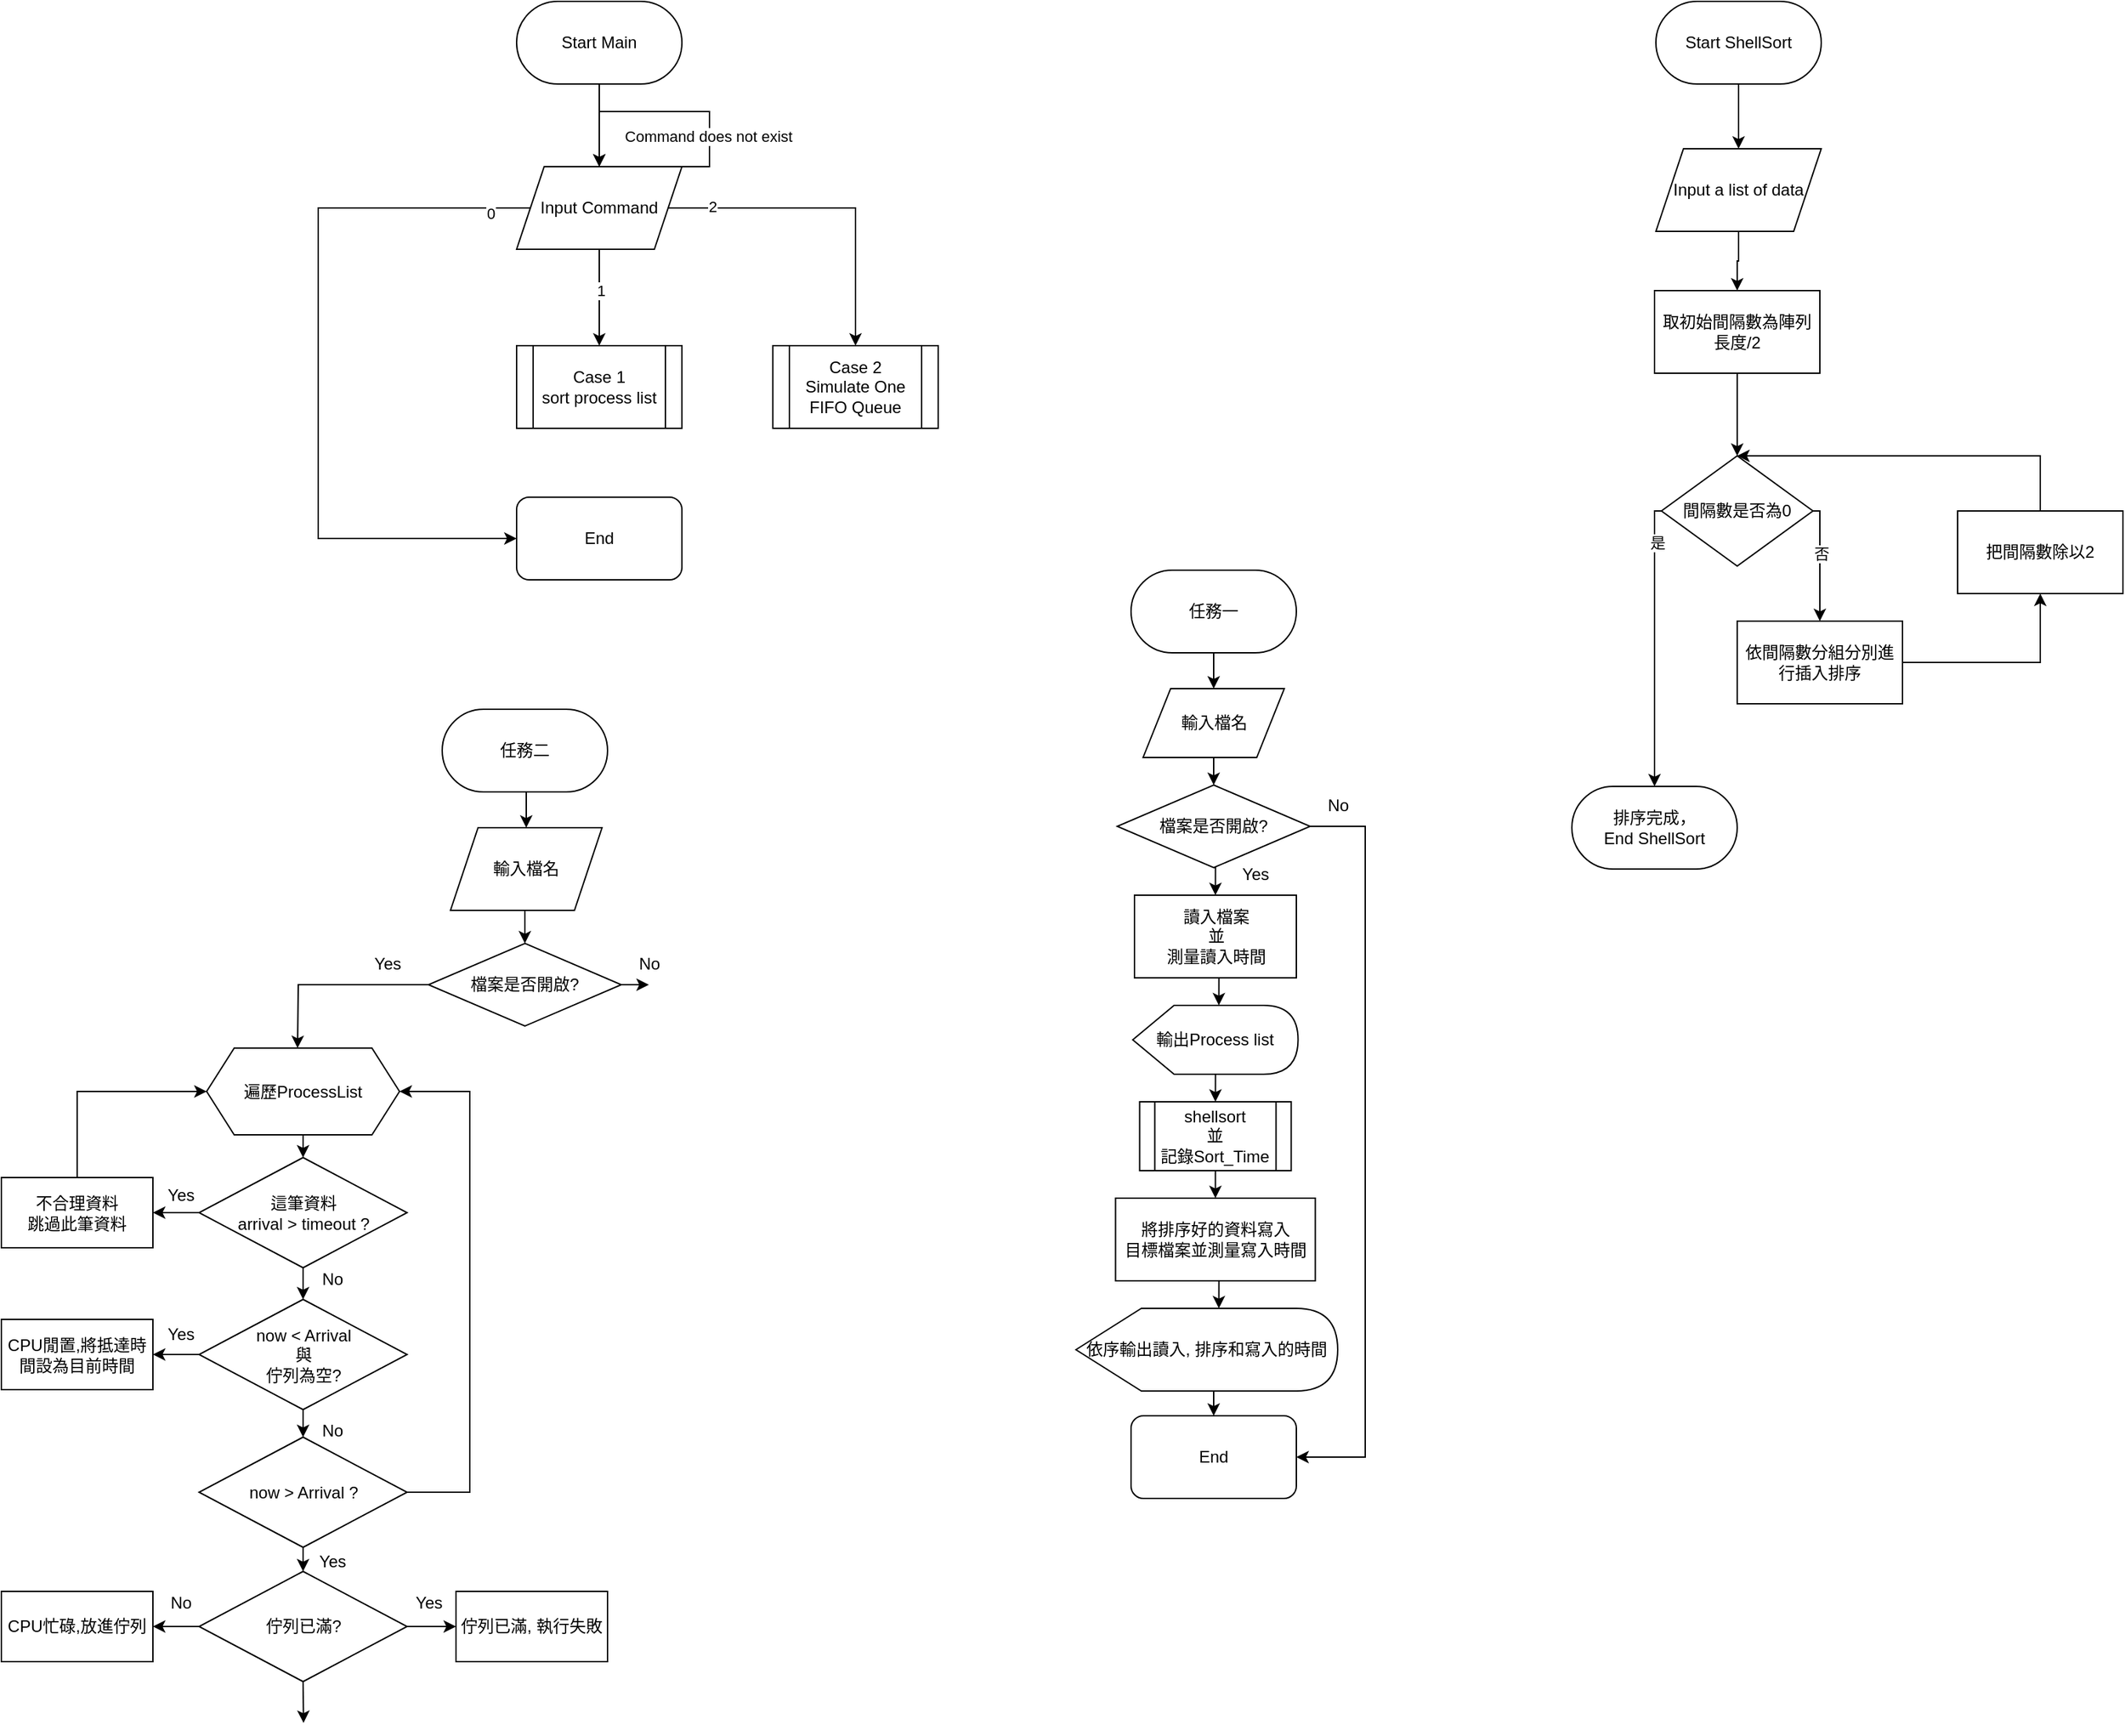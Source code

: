 <mxfile version="22.1.4" type="github">
  <diagram name="第 1 页" id="E0AtgV7Ir-Fn50yhCpMO">
    <mxGraphModel dx="1571" dy="-380" grid="1" gridSize="10" guides="1" tooltips="1" connect="1" arrows="1" fold="1" page="1" pageScale="1" pageWidth="827" pageHeight="1169" math="0" shadow="0">
      <root>
        <mxCell id="0" />
        <mxCell id="1" parent="0" />
        <mxCell id="-Pc0Nn8J1ObWVPzZ8QN1-1" style="edgeStyle=orthogonalEdgeStyle;rounded=0;orthogonalLoop=1;jettySize=auto;html=1;entryX=0.5;entryY=0;entryDx=0;entryDy=0;" parent="1" source="-Pc0Nn8J1ObWVPzZ8QN1-2" target="-Pc0Nn8J1ObWVPzZ8QN1-7" edge="1">
          <mxGeometry relative="1" as="geometry" />
        </mxCell>
        <mxCell id="-Pc0Nn8J1ObWVPzZ8QN1-2" value="Start Main" style="rounded=1;whiteSpace=wrap;html=1;arcSize=50;" parent="1" vertex="1">
          <mxGeometry x="354" y="1220" width="120" height="60" as="geometry" />
        </mxCell>
        <mxCell id="-Pc0Nn8J1ObWVPzZ8QN1-26" style="edgeStyle=orthogonalEdgeStyle;rounded=0;orthogonalLoop=1;jettySize=auto;html=1;entryX=0.5;entryY=0;entryDx=0;entryDy=0;" parent="1" source="-Pc0Nn8J1ObWVPzZ8QN1-7" target="-Pc0Nn8J1ObWVPzZ8QN1-25" edge="1">
          <mxGeometry relative="1" as="geometry" />
        </mxCell>
        <mxCell id="-Pc0Nn8J1ObWVPzZ8QN1-29" value="1" style="edgeLabel;html=1;align=center;verticalAlign=middle;resizable=0;points=[];" parent="-Pc0Nn8J1ObWVPzZ8QN1-26" vertex="1" connectable="0">
          <mxGeometry x="-0.138" y="1" relative="1" as="geometry">
            <mxPoint as="offset" />
          </mxGeometry>
        </mxCell>
        <mxCell id="-Pc0Nn8J1ObWVPzZ8QN1-27" style="edgeStyle=orthogonalEdgeStyle;rounded=0;orthogonalLoop=1;jettySize=auto;html=1;entryX=0;entryY=0.5;entryDx=0;entryDy=0;" parent="1" source="-Pc0Nn8J1ObWVPzZ8QN1-7" target="-Pc0Nn8J1ObWVPzZ8QN1-8" edge="1">
          <mxGeometry relative="1" as="geometry">
            <Array as="points">
              <mxPoint x="210" y="1370" />
              <mxPoint x="210" y="1610" />
            </Array>
          </mxGeometry>
        </mxCell>
        <mxCell id="-Pc0Nn8J1ObWVPzZ8QN1-28" value="0" style="edgeLabel;html=1;align=center;verticalAlign=middle;resizable=0;points=[];" parent="-Pc0Nn8J1ObWVPzZ8QN1-27" vertex="1" connectable="0">
          <mxGeometry x="-0.89" y="4" relative="1" as="geometry">
            <mxPoint as="offset" />
          </mxGeometry>
        </mxCell>
        <mxCell id="-Pc0Nn8J1ObWVPzZ8QN1-31" style="edgeStyle=orthogonalEdgeStyle;rounded=0;orthogonalLoop=1;jettySize=auto;html=1;entryX=0.5;entryY=0;entryDx=0;entryDy=0;" parent="1" source="-Pc0Nn8J1ObWVPzZ8QN1-7" target="-Pc0Nn8J1ObWVPzZ8QN1-30" edge="1">
          <mxGeometry relative="1" as="geometry" />
        </mxCell>
        <mxCell id="-Pc0Nn8J1ObWVPzZ8QN1-32" value="2" style="edgeLabel;html=1;align=center;verticalAlign=middle;resizable=0;points=[];" parent="-Pc0Nn8J1ObWVPzZ8QN1-31" vertex="1" connectable="0">
          <mxGeometry x="-0.73" y="1" relative="1" as="geometry">
            <mxPoint as="offset" />
          </mxGeometry>
        </mxCell>
        <mxCell id="-Pc0Nn8J1ObWVPzZ8QN1-7" value="Input Command" style="shape=parallelogram;perimeter=parallelogramPerimeter;whiteSpace=wrap;html=1;fixedSize=1;" parent="1" vertex="1">
          <mxGeometry x="354" y="1340" width="120" height="60" as="geometry" />
        </mxCell>
        <mxCell id="-Pc0Nn8J1ObWVPzZ8QN1-8" value="End" style="rounded=1;whiteSpace=wrap;html=1;" parent="1" vertex="1">
          <mxGeometry x="354" y="1580" width="120" height="60" as="geometry" />
        </mxCell>
        <mxCell id="-Pc0Nn8J1ObWVPzZ8QN1-18" style="edgeStyle=orthogonalEdgeStyle;rounded=0;orthogonalLoop=1;jettySize=auto;html=1;entryX=0.5;entryY=0;entryDx=0;entryDy=0;" parent="1" source="-Pc0Nn8J1ObWVPzZ8QN1-7" target="-Pc0Nn8J1ObWVPzZ8QN1-7" edge="1">
          <mxGeometry relative="1" as="geometry">
            <Array as="points">
              <mxPoint x="494" y="1340" />
              <mxPoint x="494" y="1300" />
              <mxPoint x="414" y="1300" />
            </Array>
          </mxGeometry>
        </mxCell>
        <mxCell id="-Pc0Nn8J1ObWVPzZ8QN1-19" value="Command does not exist" style="edgeLabel;html=1;align=center;verticalAlign=middle;resizable=0;points=[];" parent="-Pc0Nn8J1ObWVPzZ8QN1-18" vertex="1" connectable="0">
          <mxGeometry x="-0.534" y="1" relative="1" as="geometry">
            <mxPoint as="offset" />
          </mxGeometry>
        </mxCell>
        <mxCell id="-Pc0Nn8J1ObWVPzZ8QN1-25" value="Case 1&lt;br&gt;sort process list" style="shape=process;whiteSpace=wrap;html=1;backgroundOutline=1;" parent="1" vertex="1">
          <mxGeometry x="354" y="1470" width="120" height="60" as="geometry" />
        </mxCell>
        <mxCell id="-Pc0Nn8J1ObWVPzZ8QN1-30" value="Case 2&lt;br&gt;Simulate One FIFO Queue" style="shape=process;whiteSpace=wrap;html=1;backgroundOutline=1;" parent="1" vertex="1">
          <mxGeometry x="540" y="1470" width="120" height="60" as="geometry" />
        </mxCell>
        <mxCell id="-Pc0Nn8J1ObWVPzZ8QN1-38" style="edgeStyle=orthogonalEdgeStyle;rounded=0;orthogonalLoop=1;jettySize=auto;html=1;entryX=0.5;entryY=0;entryDx=0;entryDy=0;" parent="1" source="-Pc0Nn8J1ObWVPzZ8QN1-33" target="-Pc0Nn8J1ObWVPzZ8QN1-34" edge="1">
          <mxGeometry relative="1" as="geometry" />
        </mxCell>
        <mxCell id="-Pc0Nn8J1ObWVPzZ8QN1-33" value="Start ShellSort" style="rounded=1;whiteSpace=wrap;html=1;arcSize=50;" parent="1" vertex="1">
          <mxGeometry x="1181" y="1220" width="120" height="60" as="geometry" />
        </mxCell>
        <mxCell id="-Pc0Nn8J1ObWVPzZ8QN1-37" style="edgeStyle=orthogonalEdgeStyle;rounded=0;orthogonalLoop=1;jettySize=auto;html=1;entryX=0.5;entryY=0;entryDx=0;entryDy=0;" parent="1" source="-Pc0Nn8J1ObWVPzZ8QN1-34" target="-Pc0Nn8J1ObWVPzZ8QN1-35" edge="1">
          <mxGeometry relative="1" as="geometry" />
        </mxCell>
        <mxCell id="-Pc0Nn8J1ObWVPzZ8QN1-34" value="Input a list of data" style="shape=parallelogram;perimeter=parallelogramPerimeter;whiteSpace=wrap;html=1;fixedSize=1;" parent="1" vertex="1">
          <mxGeometry x="1181" y="1327" width="120" height="60" as="geometry" />
        </mxCell>
        <mxCell id="-Pc0Nn8J1ObWVPzZ8QN1-40" style="edgeStyle=orthogonalEdgeStyle;rounded=0;orthogonalLoop=1;jettySize=auto;html=1;entryX=0.5;entryY=0;entryDx=0;entryDy=0;" parent="1" source="-Pc0Nn8J1ObWVPzZ8QN1-35" target="-Pc0Nn8J1ObWVPzZ8QN1-39" edge="1">
          <mxGeometry relative="1" as="geometry" />
        </mxCell>
        <mxCell id="-Pc0Nn8J1ObWVPzZ8QN1-35" value="取初始間隔數為陣列長度/2" style="rounded=0;whiteSpace=wrap;html=1;" parent="1" vertex="1">
          <mxGeometry x="1180" y="1430" width="120" height="60" as="geometry" />
        </mxCell>
        <mxCell id="-Pc0Nn8J1ObWVPzZ8QN1-42" style="edgeStyle=orthogonalEdgeStyle;rounded=0;orthogonalLoop=1;jettySize=auto;html=1;entryX=0.5;entryY=0;entryDx=0;entryDy=0;" parent="1" source="-Pc0Nn8J1ObWVPzZ8QN1-39" target="-Pc0Nn8J1ObWVPzZ8QN1-41" edge="1">
          <mxGeometry relative="1" as="geometry">
            <Array as="points">
              <mxPoint x="1300" y="1590" />
            </Array>
          </mxGeometry>
        </mxCell>
        <mxCell id="-Pc0Nn8J1ObWVPzZ8QN1-46" value="否" style="edgeLabel;html=1;align=center;verticalAlign=middle;resizable=0;points=[];" parent="-Pc0Nn8J1ObWVPzZ8QN1-42" vertex="1" connectable="0">
          <mxGeometry x="-0.156" y="1" relative="1" as="geometry">
            <mxPoint as="offset" />
          </mxGeometry>
        </mxCell>
        <mxCell id="-Pc0Nn8J1ObWVPzZ8QN1-48" style="edgeStyle=orthogonalEdgeStyle;rounded=0;orthogonalLoop=1;jettySize=auto;html=1;entryX=0.5;entryY=0;entryDx=0;entryDy=0;" parent="1" source="-Pc0Nn8J1ObWVPzZ8QN1-39" target="-Pc0Nn8J1ObWVPzZ8QN1-47" edge="1">
          <mxGeometry relative="1" as="geometry">
            <Array as="points">
              <mxPoint x="1180" y="1590" />
            </Array>
          </mxGeometry>
        </mxCell>
        <mxCell id="-Pc0Nn8J1ObWVPzZ8QN1-49" value="是" style="edgeLabel;html=1;align=center;verticalAlign=middle;resizable=0;points=[];" parent="-Pc0Nn8J1ObWVPzZ8QN1-48" vertex="1" connectable="0">
          <mxGeometry x="-0.725" y="2" relative="1" as="geometry">
            <mxPoint as="offset" />
          </mxGeometry>
        </mxCell>
        <mxCell id="-Pc0Nn8J1ObWVPzZ8QN1-39" value="間隔數是否為0" style="rhombus;whiteSpace=wrap;html=1;" parent="1" vertex="1">
          <mxGeometry x="1185" y="1550" width="110" height="80" as="geometry" />
        </mxCell>
        <mxCell id="-Pc0Nn8J1ObWVPzZ8QN1-50" style="edgeStyle=orthogonalEdgeStyle;rounded=0;orthogonalLoop=1;jettySize=auto;html=1;entryX=0.5;entryY=1;entryDx=0;entryDy=0;" parent="1" source="-Pc0Nn8J1ObWVPzZ8QN1-41" target="-Pc0Nn8J1ObWVPzZ8QN1-43" edge="1">
          <mxGeometry relative="1" as="geometry" />
        </mxCell>
        <mxCell id="-Pc0Nn8J1ObWVPzZ8QN1-41" value="依間隔數分組分別進行插入排序" style="rounded=0;whiteSpace=wrap;html=1;" parent="1" vertex="1">
          <mxGeometry x="1240" y="1670" width="120" height="60" as="geometry" />
        </mxCell>
        <mxCell id="-Pc0Nn8J1ObWVPzZ8QN1-45" style="edgeStyle=orthogonalEdgeStyle;rounded=0;orthogonalLoop=1;jettySize=auto;html=1;entryX=0.5;entryY=0;entryDx=0;entryDy=0;" parent="1" source="-Pc0Nn8J1ObWVPzZ8QN1-43" target="-Pc0Nn8J1ObWVPzZ8QN1-39" edge="1">
          <mxGeometry relative="1" as="geometry">
            <Array as="points">
              <mxPoint x="1460" y="1550" />
            </Array>
          </mxGeometry>
        </mxCell>
        <mxCell id="-Pc0Nn8J1ObWVPzZ8QN1-43" value="把間隔數除以2" style="rounded=0;whiteSpace=wrap;html=1;" parent="1" vertex="1">
          <mxGeometry x="1400" y="1590" width="120" height="60" as="geometry" />
        </mxCell>
        <mxCell id="-Pc0Nn8J1ObWVPzZ8QN1-47" value="排序完成，&lt;br&gt;End ShellSort" style="rounded=1;whiteSpace=wrap;html=1;arcSize=50;" parent="1" vertex="1">
          <mxGeometry x="1120" y="1790" width="120" height="60" as="geometry" />
        </mxCell>
        <mxCell id="DZiwo2btE5vZsc1szeUf-3" style="edgeStyle=orthogonalEdgeStyle;rounded=0;orthogonalLoop=1;jettySize=auto;html=1;exitX=0.5;exitY=1;exitDx=0;exitDy=0;entryX=0.5;entryY=0;entryDx=0;entryDy=0;" edge="1" parent="1" source="DZiwo2btE5vZsc1szeUf-1" target="DZiwo2btE5vZsc1szeUf-2">
          <mxGeometry relative="1" as="geometry" />
        </mxCell>
        <mxCell id="DZiwo2btE5vZsc1szeUf-1" value="任務二" style="rounded=1;whiteSpace=wrap;html=1;arcSize=50;" vertex="1" parent="1">
          <mxGeometry x="300" y="1734" width="120" height="60" as="geometry" />
        </mxCell>
        <mxCell id="DZiwo2btE5vZsc1szeUf-140" style="edgeStyle=orthogonalEdgeStyle;rounded=0;orthogonalLoop=1;jettySize=auto;html=1;exitX=0.5;exitY=1;exitDx=0;exitDy=0;entryX=0.5;entryY=0;entryDx=0;entryDy=0;" edge="1" parent="1" source="DZiwo2btE5vZsc1szeUf-2">
          <mxGeometry relative="1" as="geometry">
            <mxPoint x="360" y="1904" as="targetPoint" />
          </mxGeometry>
        </mxCell>
        <mxCell id="DZiwo2btE5vZsc1szeUf-2" value="輸入檔名" style="shape=parallelogram;perimeter=parallelogramPerimeter;whiteSpace=wrap;html=1;fixedSize=1;" vertex="1" parent="1">
          <mxGeometry x="306" y="1820" width="110" height="60" as="geometry" />
        </mxCell>
        <mxCell id="DZiwo2btE5vZsc1szeUf-6" style="edgeStyle=orthogonalEdgeStyle;rounded=0;orthogonalLoop=1;jettySize=auto;html=1;exitX=0.5;exitY=1;exitDx=0;exitDy=0;entryX=0.5;entryY=0;entryDx=0;entryDy=0;" edge="1" parent="1" source="DZiwo2btE5vZsc1szeUf-4">
          <mxGeometry relative="1" as="geometry">
            <mxPoint x="860" y="1719" as="targetPoint" />
          </mxGeometry>
        </mxCell>
        <mxCell id="DZiwo2btE5vZsc1szeUf-4" value="任務一" style="rounded=1;whiteSpace=wrap;html=1;arcSize=50;" vertex="1" parent="1">
          <mxGeometry x="800" y="1633" width="120" height="60" as="geometry" />
        </mxCell>
        <mxCell id="DZiwo2btE5vZsc1szeUf-19" style="edgeStyle=orthogonalEdgeStyle;rounded=0;orthogonalLoop=1;jettySize=auto;html=1;exitX=0.5;exitY=1;exitDx=0;exitDy=0;entryX=0.5;entryY=0;entryDx=0;entryDy=0;" edge="1" parent="1">
          <mxGeometry relative="1" as="geometry">
            <mxPoint x="860" y="1769" as="sourcePoint" />
            <mxPoint x="860" y="1789" as="targetPoint" />
          </mxGeometry>
        </mxCell>
        <mxCell id="DZiwo2btE5vZsc1szeUf-38" value="讀入檔案&lt;br&gt;並&lt;br&gt;測量讀入時間" style="rounded=0;whiteSpace=wrap;html=1;" vertex="1" parent="1">
          <mxGeometry x="802.5" y="1869" width="117.5" height="60" as="geometry" />
        </mxCell>
        <mxCell id="DZiwo2btE5vZsc1szeUf-172" style="edgeStyle=orthogonalEdgeStyle;rounded=0;orthogonalLoop=1;jettySize=auto;html=1;exitX=0;exitY=0;exitDx=62.5;exitDy=50;exitPerimeter=0;entryX=0.5;entryY=0;entryDx=0;entryDy=0;" edge="1" parent="1" source="DZiwo2btE5vZsc1szeUf-51" target="DZiwo2btE5vZsc1szeUf-104">
          <mxGeometry relative="1" as="geometry" />
        </mxCell>
        <mxCell id="DZiwo2btE5vZsc1szeUf-51" value="輸出Process list" style="shape=display;whiteSpace=wrap;html=1;" vertex="1" parent="1">
          <mxGeometry x="801.25" y="1949" width="120" height="50" as="geometry" />
        </mxCell>
        <mxCell id="DZiwo2btE5vZsc1szeUf-77" value="將排序好的資料寫入&lt;br&gt;目標檔案並測量寫入時間" style="rounded=0;whiteSpace=wrap;html=1;" vertex="1" parent="1">
          <mxGeometry x="788.75" y="2089" width="145" height="60" as="geometry" />
        </mxCell>
        <mxCell id="DZiwo2btE5vZsc1szeUf-175" style="edgeStyle=orthogonalEdgeStyle;rounded=0;orthogonalLoop=1;jettySize=auto;html=1;exitX=0;exitY=0;exitDx=103.75;exitDy=60;exitPerimeter=0;entryX=0.5;entryY=0;entryDx=0;entryDy=0;" edge="1" parent="1" source="DZiwo2btE5vZsc1szeUf-81" target="DZiwo2btE5vZsc1szeUf-86">
          <mxGeometry relative="1" as="geometry" />
        </mxCell>
        <mxCell id="DZiwo2btE5vZsc1szeUf-81" value="依序輸出讀入, 排序和寫入的時間" style="shape=display;whiteSpace=wrap;html=1;" vertex="1" parent="1">
          <mxGeometry x="760" y="2169" width="190" height="60" as="geometry" />
        </mxCell>
        <mxCell id="DZiwo2btE5vZsc1szeUf-86" value="End" style="rounded=1;whiteSpace=wrap;html=1;" vertex="1" parent="1">
          <mxGeometry x="800" y="2247" width="120" height="60" as="geometry" />
        </mxCell>
        <mxCell id="DZiwo2btE5vZsc1szeUf-94" value="輸入檔名" style="shape=parallelogram;perimeter=parallelogramPerimeter;whiteSpace=wrap;html=1;fixedSize=1;" vertex="1" parent="1">
          <mxGeometry x="808.75" y="1719" width="102.5" height="50" as="geometry" />
        </mxCell>
        <mxCell id="DZiwo2btE5vZsc1szeUf-125" style="edgeStyle=orthogonalEdgeStyle;rounded=0;orthogonalLoop=1;jettySize=auto;html=1;exitX=0.5;exitY=1;exitDx=0;exitDy=0;entryX=0.5;entryY=0;entryDx=0;entryDy=0;" edge="1" parent="1" source="DZiwo2btE5vZsc1szeUf-98" target="DZiwo2btE5vZsc1szeUf-38">
          <mxGeometry relative="1" as="geometry" />
        </mxCell>
        <mxCell id="DZiwo2btE5vZsc1szeUf-176" style="edgeStyle=orthogonalEdgeStyle;rounded=0;orthogonalLoop=1;jettySize=auto;html=1;exitX=1;exitY=0.5;exitDx=0;exitDy=0;entryX=1;entryY=0.5;entryDx=0;entryDy=0;" edge="1" parent="1" source="DZiwo2btE5vZsc1szeUf-98" target="DZiwo2btE5vZsc1szeUf-86">
          <mxGeometry relative="1" as="geometry">
            <Array as="points">
              <mxPoint x="970" y="1819" />
              <mxPoint x="970" y="2277" />
            </Array>
          </mxGeometry>
        </mxCell>
        <mxCell id="DZiwo2btE5vZsc1szeUf-98" value="檔案是否開啟?" style="rhombus;whiteSpace=wrap;html=1;" vertex="1" parent="1">
          <mxGeometry x="790" y="1789" width="140" height="60" as="geometry" />
        </mxCell>
        <mxCell id="DZiwo2btE5vZsc1szeUf-173" style="edgeStyle=orthogonalEdgeStyle;rounded=0;orthogonalLoop=1;jettySize=auto;html=1;exitX=0.5;exitY=1;exitDx=0;exitDy=0;entryX=0.5;entryY=0;entryDx=0;entryDy=0;" edge="1" parent="1" source="DZiwo2btE5vZsc1szeUf-104" target="DZiwo2btE5vZsc1szeUf-77">
          <mxGeometry relative="1" as="geometry" />
        </mxCell>
        <mxCell id="DZiwo2btE5vZsc1szeUf-104" value="shellsort&lt;br&gt;並&lt;br&gt;記錄Sort_Time" style="shape=process;whiteSpace=wrap;html=1;backgroundOutline=1;" vertex="1" parent="1">
          <mxGeometry x="806.25" y="2019" width="110" height="50" as="geometry" />
        </mxCell>
        <mxCell id="DZiwo2btE5vZsc1szeUf-120" value="No" style="text;html=1;align=center;verticalAlign=middle;resizable=0;points=[];autosize=1;strokeColor=none;fillColor=none;" vertex="1" parent="1">
          <mxGeometry x="930" y="1789" width="40" height="30" as="geometry" />
        </mxCell>
        <mxCell id="DZiwo2btE5vZsc1szeUf-126" value="Yes" style="text;html=1;align=center;verticalAlign=middle;resizable=0;points=[];autosize=1;strokeColor=none;fillColor=none;" vertex="1" parent="1">
          <mxGeometry x="870" y="1839" width="40" height="30" as="geometry" />
        </mxCell>
        <mxCell id="DZiwo2btE5vZsc1szeUf-212" style="edgeStyle=orthogonalEdgeStyle;rounded=0;orthogonalLoop=1;jettySize=auto;html=1;exitX=0;exitY=0.5;exitDx=0;exitDy=0;entryX=0.5;entryY=0;entryDx=0;entryDy=0;" edge="1" parent="1" source="DZiwo2btE5vZsc1szeUf-146">
          <mxGeometry relative="1" as="geometry">
            <mxPoint x="195" y="1980" as="targetPoint" />
          </mxGeometry>
        </mxCell>
        <mxCell id="DZiwo2btE5vZsc1szeUf-146" value="檔案是否開啟?" style="rhombus;whiteSpace=wrap;html=1;" vertex="1" parent="1">
          <mxGeometry x="290" y="1904" width="140" height="60" as="geometry" />
        </mxCell>
        <mxCell id="DZiwo2btE5vZsc1szeUf-163" style="edgeStyle=orthogonalEdgeStyle;rounded=0;orthogonalLoop=1;jettySize=auto;html=1;exitX=0.5;exitY=1;exitDx=0;exitDy=0;entryX=0;entryY=0;entryDx=62.5;entryDy=0;entryPerimeter=0;" edge="1" parent="1" source="DZiwo2btE5vZsc1szeUf-38" target="DZiwo2btE5vZsc1szeUf-51">
          <mxGeometry relative="1" as="geometry" />
        </mxCell>
        <mxCell id="DZiwo2btE5vZsc1szeUf-174" style="edgeStyle=orthogonalEdgeStyle;rounded=0;orthogonalLoop=1;jettySize=auto;html=1;exitX=0.5;exitY=1;exitDx=0;exitDy=0;entryX=0;entryY=0;entryDx=103.75;entryDy=0;entryPerimeter=0;" edge="1" parent="1" source="DZiwo2btE5vZsc1szeUf-77" target="DZiwo2btE5vZsc1szeUf-81">
          <mxGeometry relative="1" as="geometry" />
        </mxCell>
        <mxCell id="DZiwo2btE5vZsc1szeUf-177" value="Yes" style="text;html=1;align=center;verticalAlign=middle;resizable=0;points=[];autosize=1;strokeColor=none;fillColor=none;" vertex="1" parent="1">
          <mxGeometry x="240" y="1904" width="40" height="30" as="geometry" />
        </mxCell>
        <mxCell id="DZiwo2btE5vZsc1szeUf-194" style="edgeStyle=orthogonalEdgeStyle;rounded=0;orthogonalLoop=1;jettySize=auto;html=1;exitX=0.5;exitY=1;exitDx=0;exitDy=0;entryX=0.5;entryY=0;entryDx=0;entryDy=0;" edge="1" parent="1" source="DZiwo2btE5vZsc1szeUf-189" target="DZiwo2btE5vZsc1szeUf-191">
          <mxGeometry relative="1" as="geometry" />
        </mxCell>
        <mxCell id="DZiwo2btE5vZsc1szeUf-189" value="遍歷ProcessList" style="shape=hexagon;perimeter=hexagonPerimeter2;whiteSpace=wrap;html=1;fixedSize=1;" vertex="1" parent="1">
          <mxGeometry x="129" y="1980" width="140" height="63" as="geometry" />
        </mxCell>
        <mxCell id="DZiwo2btE5vZsc1szeUf-201" style="edgeStyle=orthogonalEdgeStyle;rounded=0;orthogonalLoop=1;jettySize=auto;html=1;exitX=0;exitY=0.5;exitDx=0;exitDy=0;entryX=1;entryY=0.5;entryDx=0;entryDy=0;" edge="1" parent="1" source="DZiwo2btE5vZsc1szeUf-191" target="DZiwo2btE5vZsc1szeUf-197">
          <mxGeometry relative="1" as="geometry" />
        </mxCell>
        <mxCell id="DZiwo2btE5vZsc1szeUf-205" style="edgeStyle=orthogonalEdgeStyle;rounded=0;orthogonalLoop=1;jettySize=auto;html=1;exitX=0.5;exitY=1;exitDx=0;exitDy=0;entryX=0.5;entryY=0;entryDx=0;entryDy=0;" edge="1" parent="1" source="DZiwo2btE5vZsc1szeUf-191" target="DZiwo2btE5vZsc1szeUf-202">
          <mxGeometry relative="1" as="geometry" />
        </mxCell>
        <mxCell id="DZiwo2btE5vZsc1szeUf-191" value="這筆資料&lt;br&gt;arrival &amp;gt; timeout ?" style="rhombus;whiteSpace=wrap;html=1;" vertex="1" parent="1">
          <mxGeometry x="123.5" y="2059.5" width="151" height="80" as="geometry" />
        </mxCell>
        <mxCell id="DZiwo2btE5vZsc1szeUf-193" value="" style="edgeStyle=orthogonalEdgeStyle;rounded=0;orthogonalLoop=1;jettySize=auto;html=1;exitX=1;exitY=0.5;exitDx=0;exitDy=0;" edge="1" parent="1" source="DZiwo2btE5vZsc1szeUf-146" target="DZiwo2btE5vZsc1szeUf-178">
          <mxGeometry relative="1" as="geometry">
            <mxPoint x="500" y="1934.421" as="targetPoint" />
            <mxPoint x="430" y="1934" as="sourcePoint" />
          </mxGeometry>
        </mxCell>
        <mxCell id="DZiwo2btE5vZsc1szeUf-178" value="No" style="text;html=1;align=center;verticalAlign=middle;resizable=0;points=[];autosize=1;strokeColor=none;fillColor=none;" vertex="1" parent="1">
          <mxGeometry x="430" y="1904" width="40" height="30" as="geometry" />
        </mxCell>
        <mxCell id="DZiwo2btE5vZsc1szeUf-196" value="Yes" style="text;html=1;align=center;verticalAlign=middle;resizable=0;points=[];autosize=1;strokeColor=none;fillColor=none;" vertex="1" parent="1">
          <mxGeometry x="90" y="2071.5" width="40" height="30" as="geometry" />
        </mxCell>
        <mxCell id="DZiwo2btE5vZsc1szeUf-199" style="edgeStyle=orthogonalEdgeStyle;rounded=0;orthogonalLoop=1;jettySize=auto;html=1;exitX=0.5;exitY=0;exitDx=0;exitDy=0;entryX=0;entryY=0.5;entryDx=0;entryDy=0;" edge="1" parent="1" source="DZiwo2btE5vZsc1szeUf-197" target="DZiwo2btE5vZsc1szeUf-189">
          <mxGeometry relative="1" as="geometry" />
        </mxCell>
        <mxCell id="DZiwo2btE5vZsc1szeUf-197" value="不合理資料&lt;br&gt;跳過此筆資料" style="whiteSpace=wrap;html=1;" vertex="1" parent="1">
          <mxGeometry x="-20" y="2074" width="110" height="51" as="geometry" />
        </mxCell>
        <mxCell id="DZiwo2btE5vZsc1szeUf-207" style="edgeStyle=orthogonalEdgeStyle;rounded=0;orthogonalLoop=1;jettySize=auto;html=1;exitX=0;exitY=0.5;exitDx=0;exitDy=0;entryX=1;entryY=0.5;entryDx=0;entryDy=0;" edge="1" parent="1" source="DZiwo2btE5vZsc1szeUf-202" target="DZiwo2btE5vZsc1szeUf-206">
          <mxGeometry relative="1" as="geometry" />
        </mxCell>
        <mxCell id="DZiwo2btE5vZsc1szeUf-210" style="edgeStyle=orthogonalEdgeStyle;rounded=0;orthogonalLoop=1;jettySize=auto;html=1;exitX=0.5;exitY=1;exitDx=0;exitDy=0;entryX=0.5;entryY=0;entryDx=0;entryDy=0;" edge="1" parent="1" source="DZiwo2btE5vZsc1szeUf-202" target="DZiwo2btE5vZsc1szeUf-209">
          <mxGeometry relative="1" as="geometry" />
        </mxCell>
        <mxCell id="DZiwo2btE5vZsc1szeUf-202" value="now &amp;lt; Arrival&lt;br&gt;與&lt;br&gt;佇列為空?" style="rhombus;whiteSpace=wrap;html=1;" vertex="1" parent="1">
          <mxGeometry x="123.5" y="2162.5" width="151" height="80" as="geometry" />
        </mxCell>
        <mxCell id="DZiwo2btE5vZsc1szeUf-204" value="No" style="text;html=1;align=center;verticalAlign=middle;resizable=0;points=[];autosize=1;strokeColor=none;fillColor=none;" vertex="1" parent="1">
          <mxGeometry x="200" y="2132.5" width="40" height="30" as="geometry" />
        </mxCell>
        <mxCell id="DZiwo2btE5vZsc1szeUf-206" value="CPU閒置,將抵達時間設為目前時間" style="whiteSpace=wrap;html=1;" vertex="1" parent="1">
          <mxGeometry x="-20" y="2177" width="110" height="51" as="geometry" />
        </mxCell>
        <mxCell id="DZiwo2btE5vZsc1szeUf-208" value="Yes" style="text;html=1;align=center;verticalAlign=middle;resizable=0;points=[];autosize=1;strokeColor=none;fillColor=none;" vertex="1" parent="1">
          <mxGeometry x="90" y="2172.5" width="40" height="30" as="geometry" />
        </mxCell>
        <mxCell id="DZiwo2btE5vZsc1szeUf-219" style="edgeStyle=orthogonalEdgeStyle;rounded=0;orthogonalLoop=1;jettySize=auto;html=1;exitX=0.5;exitY=1;exitDx=0;exitDy=0;entryX=0.5;entryY=0;entryDx=0;entryDy=0;" edge="1" parent="1" source="DZiwo2btE5vZsc1szeUf-209" target="DZiwo2btE5vZsc1szeUf-214">
          <mxGeometry relative="1" as="geometry" />
        </mxCell>
        <mxCell id="DZiwo2btE5vZsc1szeUf-233" style="edgeStyle=orthogonalEdgeStyle;rounded=0;orthogonalLoop=1;jettySize=auto;html=1;exitX=1;exitY=0.5;exitDx=0;exitDy=0;entryX=1;entryY=0.5;entryDx=0;entryDy=0;" edge="1" parent="1" source="DZiwo2btE5vZsc1szeUf-209" target="DZiwo2btE5vZsc1szeUf-189">
          <mxGeometry relative="1" as="geometry">
            <Array as="points">
              <mxPoint x="320" y="2303" />
              <mxPoint x="320" y="2011" />
            </Array>
          </mxGeometry>
        </mxCell>
        <mxCell id="DZiwo2btE5vZsc1szeUf-209" value="now &amp;gt; Arrival ?" style="rhombus;whiteSpace=wrap;html=1;" vertex="1" parent="1">
          <mxGeometry x="123.5" y="2262.5" width="151" height="80" as="geometry" />
        </mxCell>
        <mxCell id="DZiwo2btE5vZsc1szeUf-211" value="No" style="text;html=1;align=center;verticalAlign=middle;resizable=0;points=[];autosize=1;strokeColor=none;fillColor=none;" vertex="1" parent="1">
          <mxGeometry x="200" y="2242.5" width="40" height="30" as="geometry" />
        </mxCell>
        <mxCell id="DZiwo2btE5vZsc1szeUf-224" style="edgeStyle=orthogonalEdgeStyle;rounded=0;orthogonalLoop=1;jettySize=auto;html=1;exitX=0;exitY=0.5;exitDx=0;exitDy=0;" edge="1" parent="1" source="DZiwo2btE5vZsc1szeUf-214">
          <mxGeometry relative="1" as="geometry">
            <mxPoint x="90" y="2400" as="targetPoint" />
          </mxGeometry>
        </mxCell>
        <mxCell id="DZiwo2btE5vZsc1szeUf-225" style="edgeStyle=orthogonalEdgeStyle;rounded=0;orthogonalLoop=1;jettySize=auto;html=1;exitX=0.5;exitY=1;exitDx=0;exitDy=0;" edge="1" parent="1" source="DZiwo2btE5vZsc1szeUf-214">
          <mxGeometry relative="1" as="geometry">
            <mxPoint x="199.333" y="2470" as="targetPoint" />
          </mxGeometry>
        </mxCell>
        <mxCell id="DZiwo2btE5vZsc1szeUf-235" style="edgeStyle=orthogonalEdgeStyle;rounded=0;orthogonalLoop=1;jettySize=auto;html=1;exitX=1;exitY=0.5;exitDx=0;exitDy=0;entryX=0;entryY=0.5;entryDx=0;entryDy=0;" edge="1" parent="1" source="DZiwo2btE5vZsc1szeUf-214" target="DZiwo2btE5vZsc1szeUf-229">
          <mxGeometry relative="1" as="geometry" />
        </mxCell>
        <mxCell id="DZiwo2btE5vZsc1szeUf-214" value="佇列已滿?" style="rhombus;whiteSpace=wrap;html=1;" vertex="1" parent="1">
          <mxGeometry x="123.5" y="2360" width="151" height="80" as="geometry" />
        </mxCell>
        <mxCell id="DZiwo2btE5vZsc1szeUf-220" value="Yes" style="text;html=1;align=center;verticalAlign=middle;resizable=0;points=[];autosize=1;strokeColor=none;fillColor=none;" vertex="1" parent="1">
          <mxGeometry x="200" y="2338" width="40" height="30" as="geometry" />
        </mxCell>
        <mxCell id="DZiwo2btE5vZsc1szeUf-226" value="No" style="text;html=1;align=center;verticalAlign=middle;resizable=0;points=[];autosize=1;strokeColor=none;fillColor=none;" vertex="1" parent="1">
          <mxGeometry x="90" y="2368" width="40" height="30" as="geometry" />
        </mxCell>
        <mxCell id="DZiwo2btE5vZsc1szeUf-227" value="CPU忙碌,放進佇列" style="whiteSpace=wrap;html=1;" vertex="1" parent="1">
          <mxGeometry x="-20" y="2374.5" width="110" height="51" as="geometry" />
        </mxCell>
        <mxCell id="DZiwo2btE5vZsc1szeUf-228" value="Yes" style="text;html=1;align=center;verticalAlign=middle;resizable=0;points=[];autosize=1;strokeColor=none;fillColor=none;" vertex="1" parent="1">
          <mxGeometry x="270" y="2368" width="40" height="30" as="geometry" />
        </mxCell>
        <mxCell id="DZiwo2btE5vZsc1szeUf-229" value="佇列已滿, 執行失敗" style="whiteSpace=wrap;html=1;" vertex="1" parent="1">
          <mxGeometry x="310" y="2374.5" width="110" height="51" as="geometry" />
        </mxCell>
      </root>
    </mxGraphModel>
  </diagram>
</mxfile>
